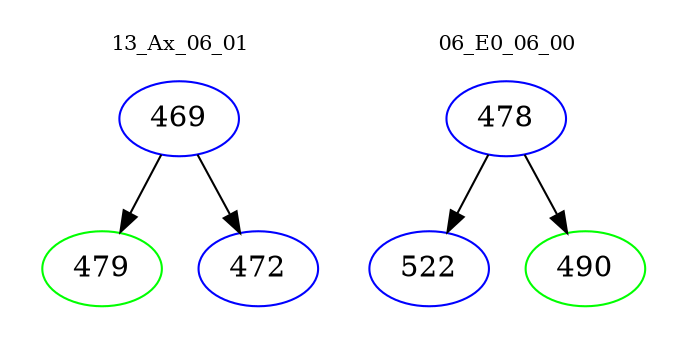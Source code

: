 digraph{
subgraph cluster_0 {
color = white
label = "13_Ax_06_01";
fontsize=10;
T0_469 [label="469", color="blue"]
T0_469 -> T0_479 [color="black"]
T0_479 [label="479", color="green"]
T0_469 -> T0_472 [color="black"]
T0_472 [label="472", color="blue"]
}
subgraph cluster_1 {
color = white
label = "06_E0_06_00";
fontsize=10;
T1_478 [label="478", color="blue"]
T1_478 -> T1_522 [color="black"]
T1_522 [label="522", color="blue"]
T1_478 -> T1_490 [color="black"]
T1_490 [label="490", color="green"]
}
}
